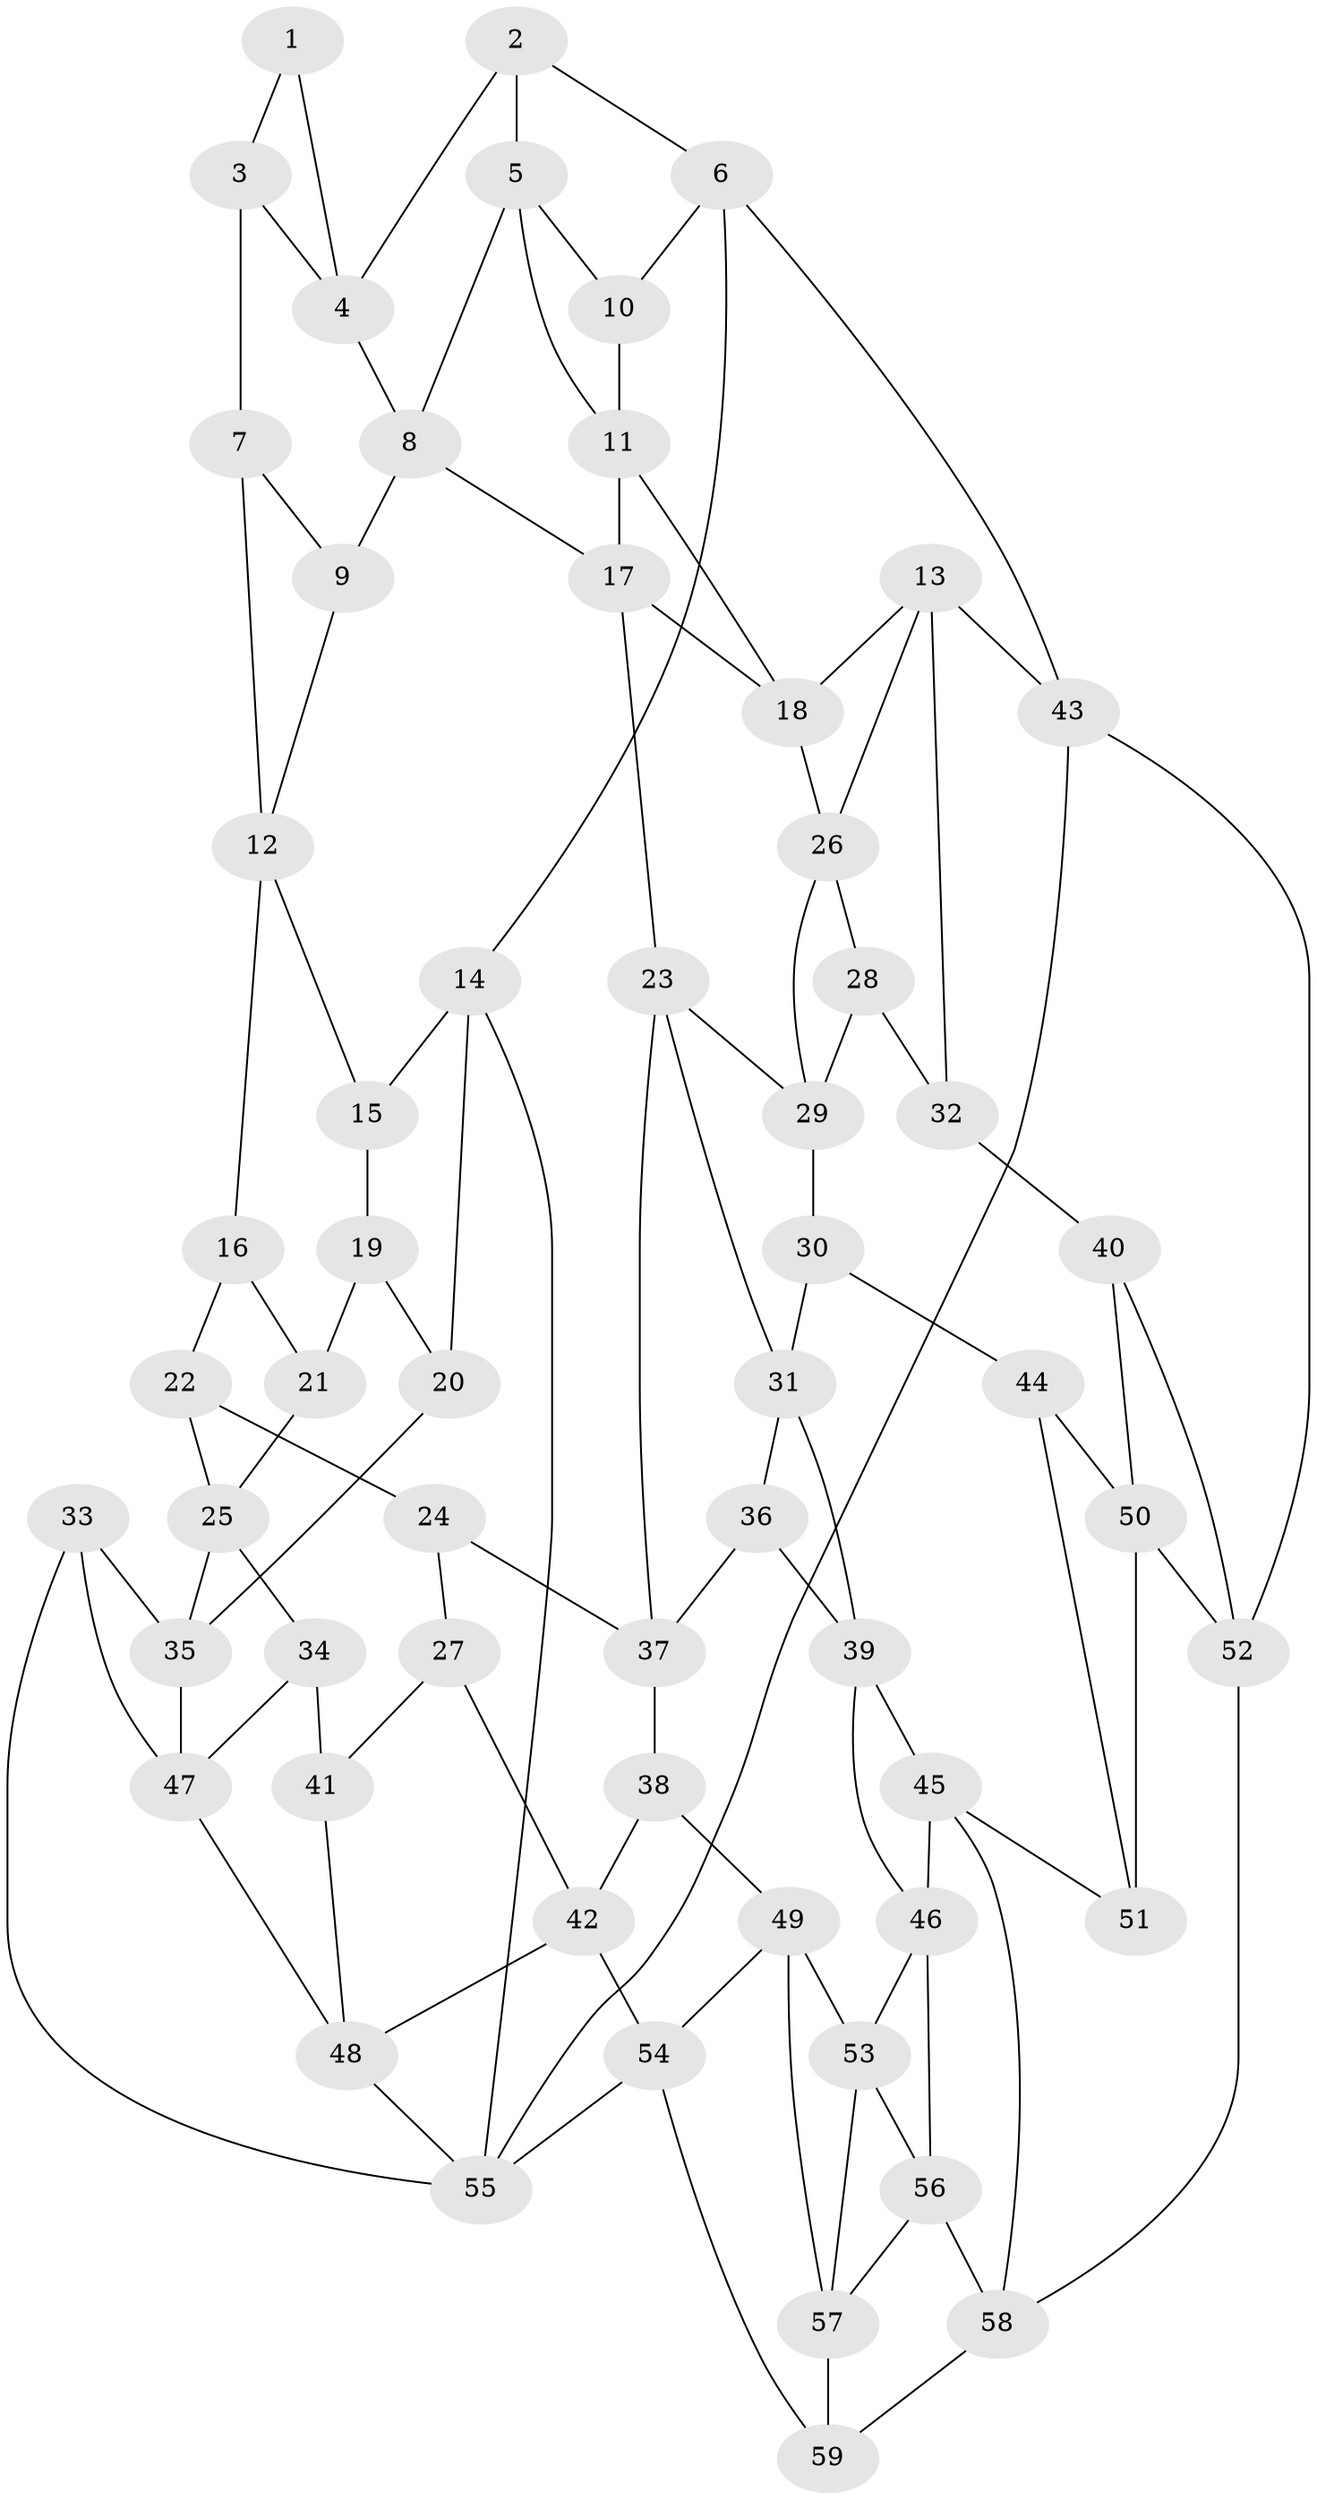 // original degree distribution, {3: 0.02564102564102564, 5: 0.5726495726495726, 4: 0.20512820512820512, 6: 0.19658119658119658}
// Generated by graph-tools (version 1.1) at 2025/03/03/09/25 03:03:25]
// undirected, 59 vertices, 105 edges
graph export_dot {
graph [start="1"]
  node [color=gray90,style=filled];
  1;
  2;
  3;
  4;
  5;
  6;
  7;
  8;
  9;
  10;
  11;
  12;
  13;
  14;
  15;
  16;
  17;
  18;
  19;
  20;
  21;
  22;
  23;
  24;
  25;
  26;
  27;
  28;
  29;
  30;
  31;
  32;
  33;
  34;
  35;
  36;
  37;
  38;
  39;
  40;
  41;
  42;
  43;
  44;
  45;
  46;
  47;
  48;
  49;
  50;
  51;
  52;
  53;
  54;
  55;
  56;
  57;
  58;
  59;
  1 -- 3 [weight=1.0];
  1 -- 4 [weight=1.0];
  2 -- 4 [weight=1.0];
  2 -- 5 [weight=1.0];
  2 -- 6 [weight=1.0];
  3 -- 4 [weight=1.0];
  3 -- 7 [weight=2.0];
  4 -- 8 [weight=1.0];
  5 -- 8 [weight=1.0];
  5 -- 10 [weight=1.0];
  5 -- 11 [weight=1.0];
  6 -- 10 [weight=1.0];
  6 -- 14 [weight=1.0];
  6 -- 43 [weight=2.0];
  7 -- 9 [weight=1.0];
  7 -- 12 [weight=1.0];
  8 -- 9 [weight=1.0];
  8 -- 17 [weight=1.0];
  9 -- 12 [weight=1.0];
  10 -- 11 [weight=1.0];
  11 -- 17 [weight=1.0];
  11 -- 18 [weight=1.0];
  12 -- 15 [weight=1.0];
  12 -- 16 [weight=1.0];
  13 -- 18 [weight=1.0];
  13 -- 26 [weight=1.0];
  13 -- 32 [weight=1.0];
  13 -- 43 [weight=1.0];
  14 -- 15 [weight=2.0];
  14 -- 20 [weight=1.0];
  14 -- 55 [weight=1.0];
  15 -- 19 [weight=1.0];
  16 -- 21 [weight=1.0];
  16 -- 22 [weight=1.0];
  17 -- 18 [weight=1.0];
  17 -- 23 [weight=1.0];
  18 -- 26 [weight=1.0];
  19 -- 20 [weight=1.0];
  19 -- 21 [weight=2.0];
  20 -- 35 [weight=1.0];
  21 -- 25 [weight=1.0];
  22 -- 24 [weight=2.0];
  22 -- 25 [weight=1.0];
  23 -- 29 [weight=1.0];
  23 -- 31 [weight=1.0];
  23 -- 37 [weight=1.0];
  24 -- 27 [weight=1.0];
  24 -- 37 [weight=1.0];
  25 -- 34 [weight=1.0];
  25 -- 35 [weight=1.0];
  26 -- 28 [weight=1.0];
  26 -- 29 [weight=1.0];
  27 -- 41 [weight=1.0];
  27 -- 42 [weight=1.0];
  28 -- 29 [weight=1.0];
  28 -- 32 [weight=1.0];
  29 -- 30 [weight=1.0];
  30 -- 31 [weight=1.0];
  30 -- 44 [weight=1.0];
  31 -- 36 [weight=1.0];
  31 -- 39 [weight=1.0];
  32 -- 40 [weight=2.0];
  33 -- 35 [weight=1.0];
  33 -- 47 [weight=1.0];
  33 -- 55 [weight=1.0];
  34 -- 41 [weight=2.0];
  34 -- 47 [weight=1.0];
  35 -- 47 [weight=1.0];
  36 -- 37 [weight=1.0];
  36 -- 39 [weight=1.0];
  37 -- 38 [weight=1.0];
  38 -- 42 [weight=1.0];
  38 -- 49 [weight=1.0];
  39 -- 45 [weight=1.0];
  39 -- 46 [weight=1.0];
  40 -- 50 [weight=1.0];
  40 -- 52 [weight=1.0];
  41 -- 48 [weight=1.0];
  42 -- 48 [weight=1.0];
  42 -- 54 [weight=1.0];
  43 -- 52 [weight=1.0];
  43 -- 55 [weight=1.0];
  44 -- 50 [weight=1.0];
  44 -- 51 [weight=2.0];
  45 -- 46 [weight=1.0];
  45 -- 51 [weight=1.0];
  45 -- 58 [weight=1.0];
  46 -- 53 [weight=1.0];
  46 -- 56 [weight=1.0];
  47 -- 48 [weight=1.0];
  48 -- 55 [weight=1.0];
  49 -- 53 [weight=1.0];
  49 -- 54 [weight=1.0];
  49 -- 57 [weight=1.0];
  50 -- 51 [weight=1.0];
  50 -- 52 [weight=1.0];
  52 -- 58 [weight=1.0];
  53 -- 56 [weight=1.0];
  53 -- 57 [weight=1.0];
  54 -- 55 [weight=1.0];
  54 -- 59 [weight=1.0];
  56 -- 57 [weight=1.0];
  56 -- 58 [weight=1.0];
  57 -- 59 [weight=1.0];
  58 -- 59 [weight=1.0];
}
